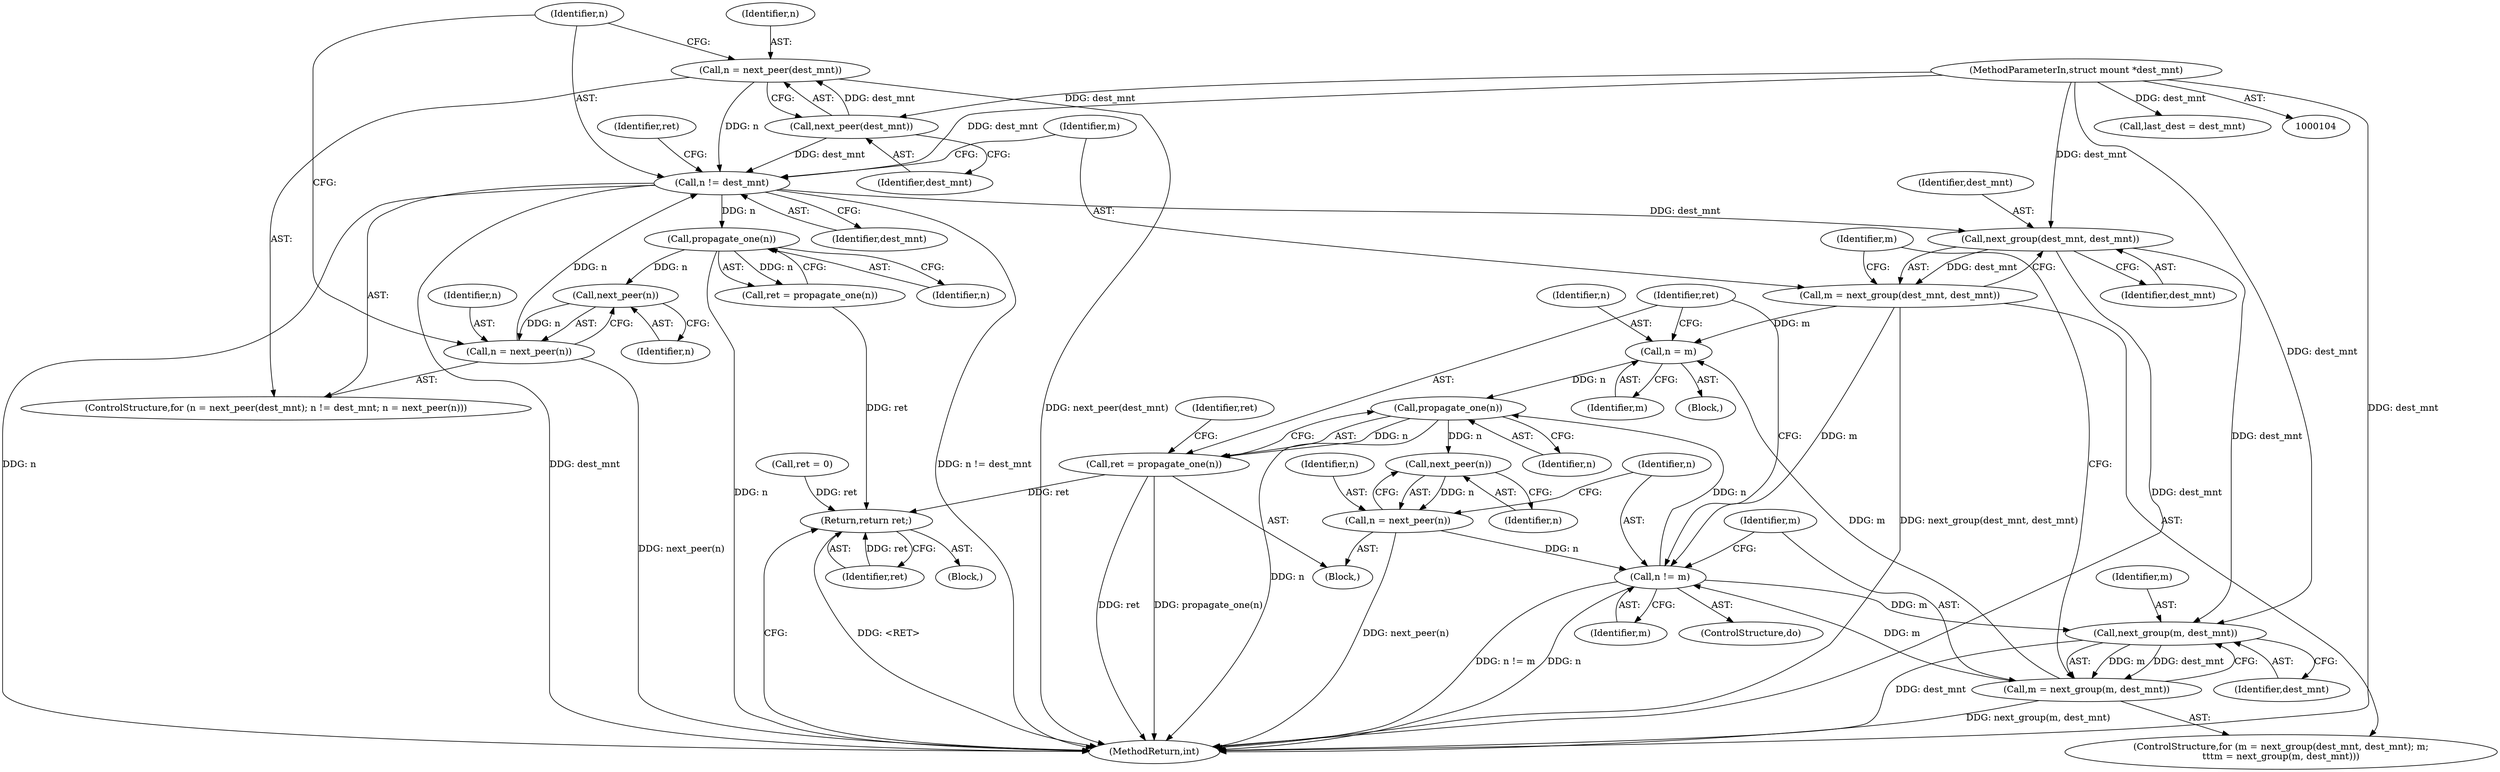 digraph "0_linux_5ec0811d30378ae104f250bfc9b3640242d81e3f@pointer" {
"1000168" [label="(Call,next_group(dest_mnt, dest_mnt))"];
"1000150" [label="(Call,n != dest_mnt)"];
"1000153" [label="(Call,n = next_peer(n))"];
"1000155" [label="(Call,next_peer(n))"];
"1000160" [label="(Call,propagate_one(n))"];
"1000146" [label="(Call,n = next_peer(dest_mnt))"];
"1000148" [label="(Call,next_peer(dest_mnt))"];
"1000105" [label="(MethodParameterIn,struct mount *dest_mnt)"];
"1000166" [label="(Call,m = next_group(dest_mnt, dest_mnt))"];
"1000178" [label="(Call,n = m)"];
"1000185" [label="(Call,propagate_one(n))"];
"1000183" [label="(Call,ret = propagate_one(n))"];
"1000222" [label="(Return,return ret;)"];
"1000192" [label="(Call,next_peer(n))"];
"1000190" [label="(Call,n = next_peer(n))"];
"1000194" [label="(Call,n != m)"];
"1000174" [label="(Call,next_group(m, dest_mnt))"];
"1000172" [label="(Call,m = next_group(m, dest_mnt))"];
"1000180" [label="(Identifier,m)"];
"1000169" [label="(Identifier,dest_mnt)"];
"1000166" [label="(Call,m = next_group(dest_mnt, dest_mnt))"];
"1000160" [label="(Call,propagate_one(n))"];
"1000148" [label="(Call,next_peer(dest_mnt))"];
"1000184" [label="(Identifier,ret)"];
"1000186" [label="(Identifier,n)"];
"1000179" [label="(Identifier,n)"];
"1000151" [label="(Identifier,n)"];
"1000167" [label="(Identifier,m)"];
"1000146" [label="(Call,n = next_peer(dest_mnt))"];
"1000224" [label="(MethodReturn,int)"];
"1000172" [label="(Call,m = next_group(m, dest_mnt))"];
"1000113" [label="(Call,ret = 0)"];
"1000125" [label="(Call,last_dest = dest_mnt)"];
"1000145" [label="(ControlStructure,for (n = next_peer(dest_mnt); n != dest_mnt; n = next_peer(n)))"];
"1000165" [label="(ControlStructure,for (m = next_group(dest_mnt, dest_mnt); m;\n\t\t\tm = next_group(m, dest_mnt)))"];
"1000193" [label="(Identifier,n)"];
"1000174" [label="(Call,next_group(m, dest_mnt))"];
"1000178" [label="(Call,n = m)"];
"1000161" [label="(Identifier,n)"];
"1000177" [label="(Block,)"];
"1000181" [label="(ControlStructure,do)"];
"1000196" [label="(Identifier,m)"];
"1000188" [label="(Identifier,ret)"];
"1000191" [label="(Identifier,n)"];
"1000195" [label="(Identifier,n)"];
"1000159" [label="(Identifier,ret)"];
"1000147" [label="(Identifier,n)"];
"1000152" [label="(Identifier,dest_mnt)"];
"1000156" [label="(Identifier,n)"];
"1000185" [label="(Call,propagate_one(n))"];
"1000175" [label="(Identifier,m)"];
"1000194" [label="(Call,n != m)"];
"1000170" [label="(Identifier,dest_mnt)"];
"1000176" [label="(Identifier,dest_mnt)"];
"1000150" [label="(Call,n != dest_mnt)"];
"1000192" [label="(Call,next_peer(n))"];
"1000173" [label="(Identifier,m)"];
"1000158" [label="(Call,ret = propagate_one(n))"];
"1000222" [label="(Return,return ret;)"];
"1000182" [label="(Block,)"];
"1000153" [label="(Call,n = next_peer(n))"];
"1000168" [label="(Call,next_group(dest_mnt, dest_mnt))"];
"1000171" [label="(Identifier,m)"];
"1000190" [label="(Call,n = next_peer(n))"];
"1000183" [label="(Call,ret = propagate_one(n))"];
"1000155" [label="(Call,next_peer(n))"];
"1000149" [label="(Identifier,dest_mnt)"];
"1000223" [label="(Identifier,ret)"];
"1000105" [label="(MethodParameterIn,struct mount *dest_mnt)"];
"1000109" [label="(Block,)"];
"1000154" [label="(Identifier,n)"];
"1000168" -> "1000166"  [label="AST: "];
"1000168" -> "1000170"  [label="CFG: "];
"1000169" -> "1000168"  [label="AST: "];
"1000170" -> "1000168"  [label="AST: "];
"1000166" -> "1000168"  [label="CFG: "];
"1000168" -> "1000224"  [label="DDG: dest_mnt"];
"1000168" -> "1000166"  [label="DDG: dest_mnt"];
"1000150" -> "1000168"  [label="DDG: dest_mnt"];
"1000105" -> "1000168"  [label="DDG: dest_mnt"];
"1000168" -> "1000174"  [label="DDG: dest_mnt"];
"1000150" -> "1000145"  [label="AST: "];
"1000150" -> "1000152"  [label="CFG: "];
"1000151" -> "1000150"  [label="AST: "];
"1000152" -> "1000150"  [label="AST: "];
"1000159" -> "1000150"  [label="CFG: "];
"1000167" -> "1000150"  [label="CFG: "];
"1000150" -> "1000224"  [label="DDG: n"];
"1000150" -> "1000224"  [label="DDG: dest_mnt"];
"1000150" -> "1000224"  [label="DDG: n != dest_mnt"];
"1000153" -> "1000150"  [label="DDG: n"];
"1000146" -> "1000150"  [label="DDG: n"];
"1000148" -> "1000150"  [label="DDG: dest_mnt"];
"1000105" -> "1000150"  [label="DDG: dest_mnt"];
"1000150" -> "1000160"  [label="DDG: n"];
"1000153" -> "1000145"  [label="AST: "];
"1000153" -> "1000155"  [label="CFG: "];
"1000154" -> "1000153"  [label="AST: "];
"1000155" -> "1000153"  [label="AST: "];
"1000151" -> "1000153"  [label="CFG: "];
"1000153" -> "1000224"  [label="DDG: next_peer(n)"];
"1000155" -> "1000153"  [label="DDG: n"];
"1000155" -> "1000156"  [label="CFG: "];
"1000156" -> "1000155"  [label="AST: "];
"1000160" -> "1000155"  [label="DDG: n"];
"1000160" -> "1000158"  [label="AST: "];
"1000160" -> "1000161"  [label="CFG: "];
"1000161" -> "1000160"  [label="AST: "];
"1000158" -> "1000160"  [label="CFG: "];
"1000160" -> "1000224"  [label="DDG: n"];
"1000160" -> "1000158"  [label="DDG: n"];
"1000146" -> "1000145"  [label="AST: "];
"1000146" -> "1000148"  [label="CFG: "];
"1000147" -> "1000146"  [label="AST: "];
"1000148" -> "1000146"  [label="AST: "];
"1000151" -> "1000146"  [label="CFG: "];
"1000146" -> "1000224"  [label="DDG: next_peer(dest_mnt)"];
"1000148" -> "1000146"  [label="DDG: dest_mnt"];
"1000148" -> "1000149"  [label="CFG: "];
"1000149" -> "1000148"  [label="AST: "];
"1000105" -> "1000148"  [label="DDG: dest_mnt"];
"1000105" -> "1000104"  [label="AST: "];
"1000105" -> "1000224"  [label="DDG: dest_mnt"];
"1000105" -> "1000125"  [label="DDG: dest_mnt"];
"1000105" -> "1000174"  [label="DDG: dest_mnt"];
"1000166" -> "1000165"  [label="AST: "];
"1000167" -> "1000166"  [label="AST: "];
"1000171" -> "1000166"  [label="CFG: "];
"1000166" -> "1000224"  [label="DDG: next_group(dest_mnt, dest_mnt)"];
"1000166" -> "1000178"  [label="DDG: m"];
"1000166" -> "1000194"  [label="DDG: m"];
"1000178" -> "1000177"  [label="AST: "];
"1000178" -> "1000180"  [label="CFG: "];
"1000179" -> "1000178"  [label="AST: "];
"1000180" -> "1000178"  [label="AST: "];
"1000184" -> "1000178"  [label="CFG: "];
"1000172" -> "1000178"  [label="DDG: m"];
"1000178" -> "1000185"  [label="DDG: n"];
"1000185" -> "1000183"  [label="AST: "];
"1000185" -> "1000186"  [label="CFG: "];
"1000186" -> "1000185"  [label="AST: "];
"1000183" -> "1000185"  [label="CFG: "];
"1000185" -> "1000224"  [label="DDG: n"];
"1000185" -> "1000183"  [label="DDG: n"];
"1000194" -> "1000185"  [label="DDG: n"];
"1000185" -> "1000192"  [label="DDG: n"];
"1000183" -> "1000182"  [label="AST: "];
"1000184" -> "1000183"  [label="AST: "];
"1000188" -> "1000183"  [label="CFG: "];
"1000183" -> "1000224"  [label="DDG: propagate_one(n)"];
"1000183" -> "1000224"  [label="DDG: ret"];
"1000183" -> "1000222"  [label="DDG: ret"];
"1000222" -> "1000109"  [label="AST: "];
"1000222" -> "1000223"  [label="CFG: "];
"1000223" -> "1000222"  [label="AST: "];
"1000224" -> "1000222"  [label="CFG: "];
"1000222" -> "1000224"  [label="DDG: <RET>"];
"1000223" -> "1000222"  [label="DDG: ret"];
"1000158" -> "1000222"  [label="DDG: ret"];
"1000113" -> "1000222"  [label="DDG: ret"];
"1000192" -> "1000190"  [label="AST: "];
"1000192" -> "1000193"  [label="CFG: "];
"1000193" -> "1000192"  [label="AST: "];
"1000190" -> "1000192"  [label="CFG: "];
"1000192" -> "1000190"  [label="DDG: n"];
"1000190" -> "1000182"  [label="AST: "];
"1000191" -> "1000190"  [label="AST: "];
"1000195" -> "1000190"  [label="CFG: "];
"1000190" -> "1000224"  [label="DDG: next_peer(n)"];
"1000190" -> "1000194"  [label="DDG: n"];
"1000194" -> "1000181"  [label="AST: "];
"1000194" -> "1000196"  [label="CFG: "];
"1000195" -> "1000194"  [label="AST: "];
"1000196" -> "1000194"  [label="AST: "];
"1000184" -> "1000194"  [label="CFG: "];
"1000173" -> "1000194"  [label="CFG: "];
"1000194" -> "1000224"  [label="DDG: n != m"];
"1000194" -> "1000224"  [label="DDG: n"];
"1000194" -> "1000174"  [label="DDG: m"];
"1000172" -> "1000194"  [label="DDG: m"];
"1000174" -> "1000172"  [label="AST: "];
"1000174" -> "1000176"  [label="CFG: "];
"1000175" -> "1000174"  [label="AST: "];
"1000176" -> "1000174"  [label="AST: "];
"1000172" -> "1000174"  [label="CFG: "];
"1000174" -> "1000224"  [label="DDG: dest_mnt"];
"1000174" -> "1000172"  [label="DDG: m"];
"1000174" -> "1000172"  [label="DDG: dest_mnt"];
"1000172" -> "1000165"  [label="AST: "];
"1000173" -> "1000172"  [label="AST: "];
"1000171" -> "1000172"  [label="CFG: "];
"1000172" -> "1000224"  [label="DDG: next_group(m, dest_mnt)"];
}
